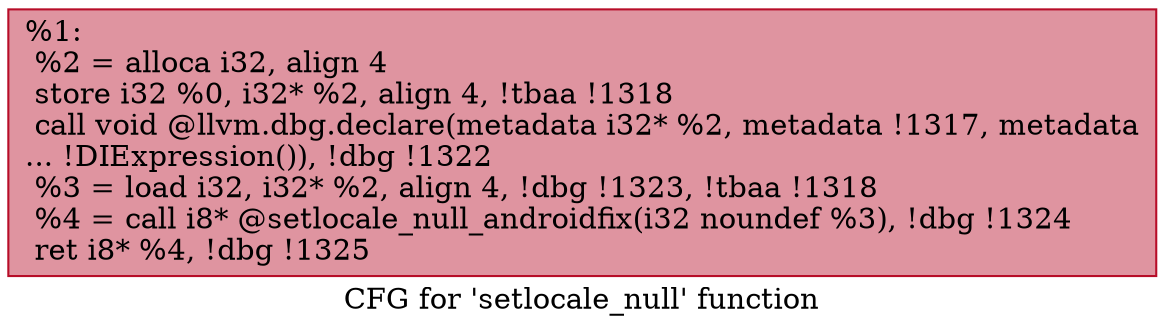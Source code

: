 digraph "CFG for 'setlocale_null' function" {
	label="CFG for 'setlocale_null' function";

	Node0x12b9750 [shape=record,color="#b70d28ff", style=filled, fillcolor="#b70d2870",label="{%1:\l  %2 = alloca i32, align 4\l  store i32 %0, i32* %2, align 4, !tbaa !1318\l  call void @llvm.dbg.declare(metadata i32* %2, metadata !1317, metadata\l... !DIExpression()), !dbg !1322\l  %3 = load i32, i32* %2, align 4, !dbg !1323, !tbaa !1318\l  %4 = call i8* @setlocale_null_androidfix(i32 noundef %3), !dbg !1324\l  ret i8* %4, !dbg !1325\l}"];
}

